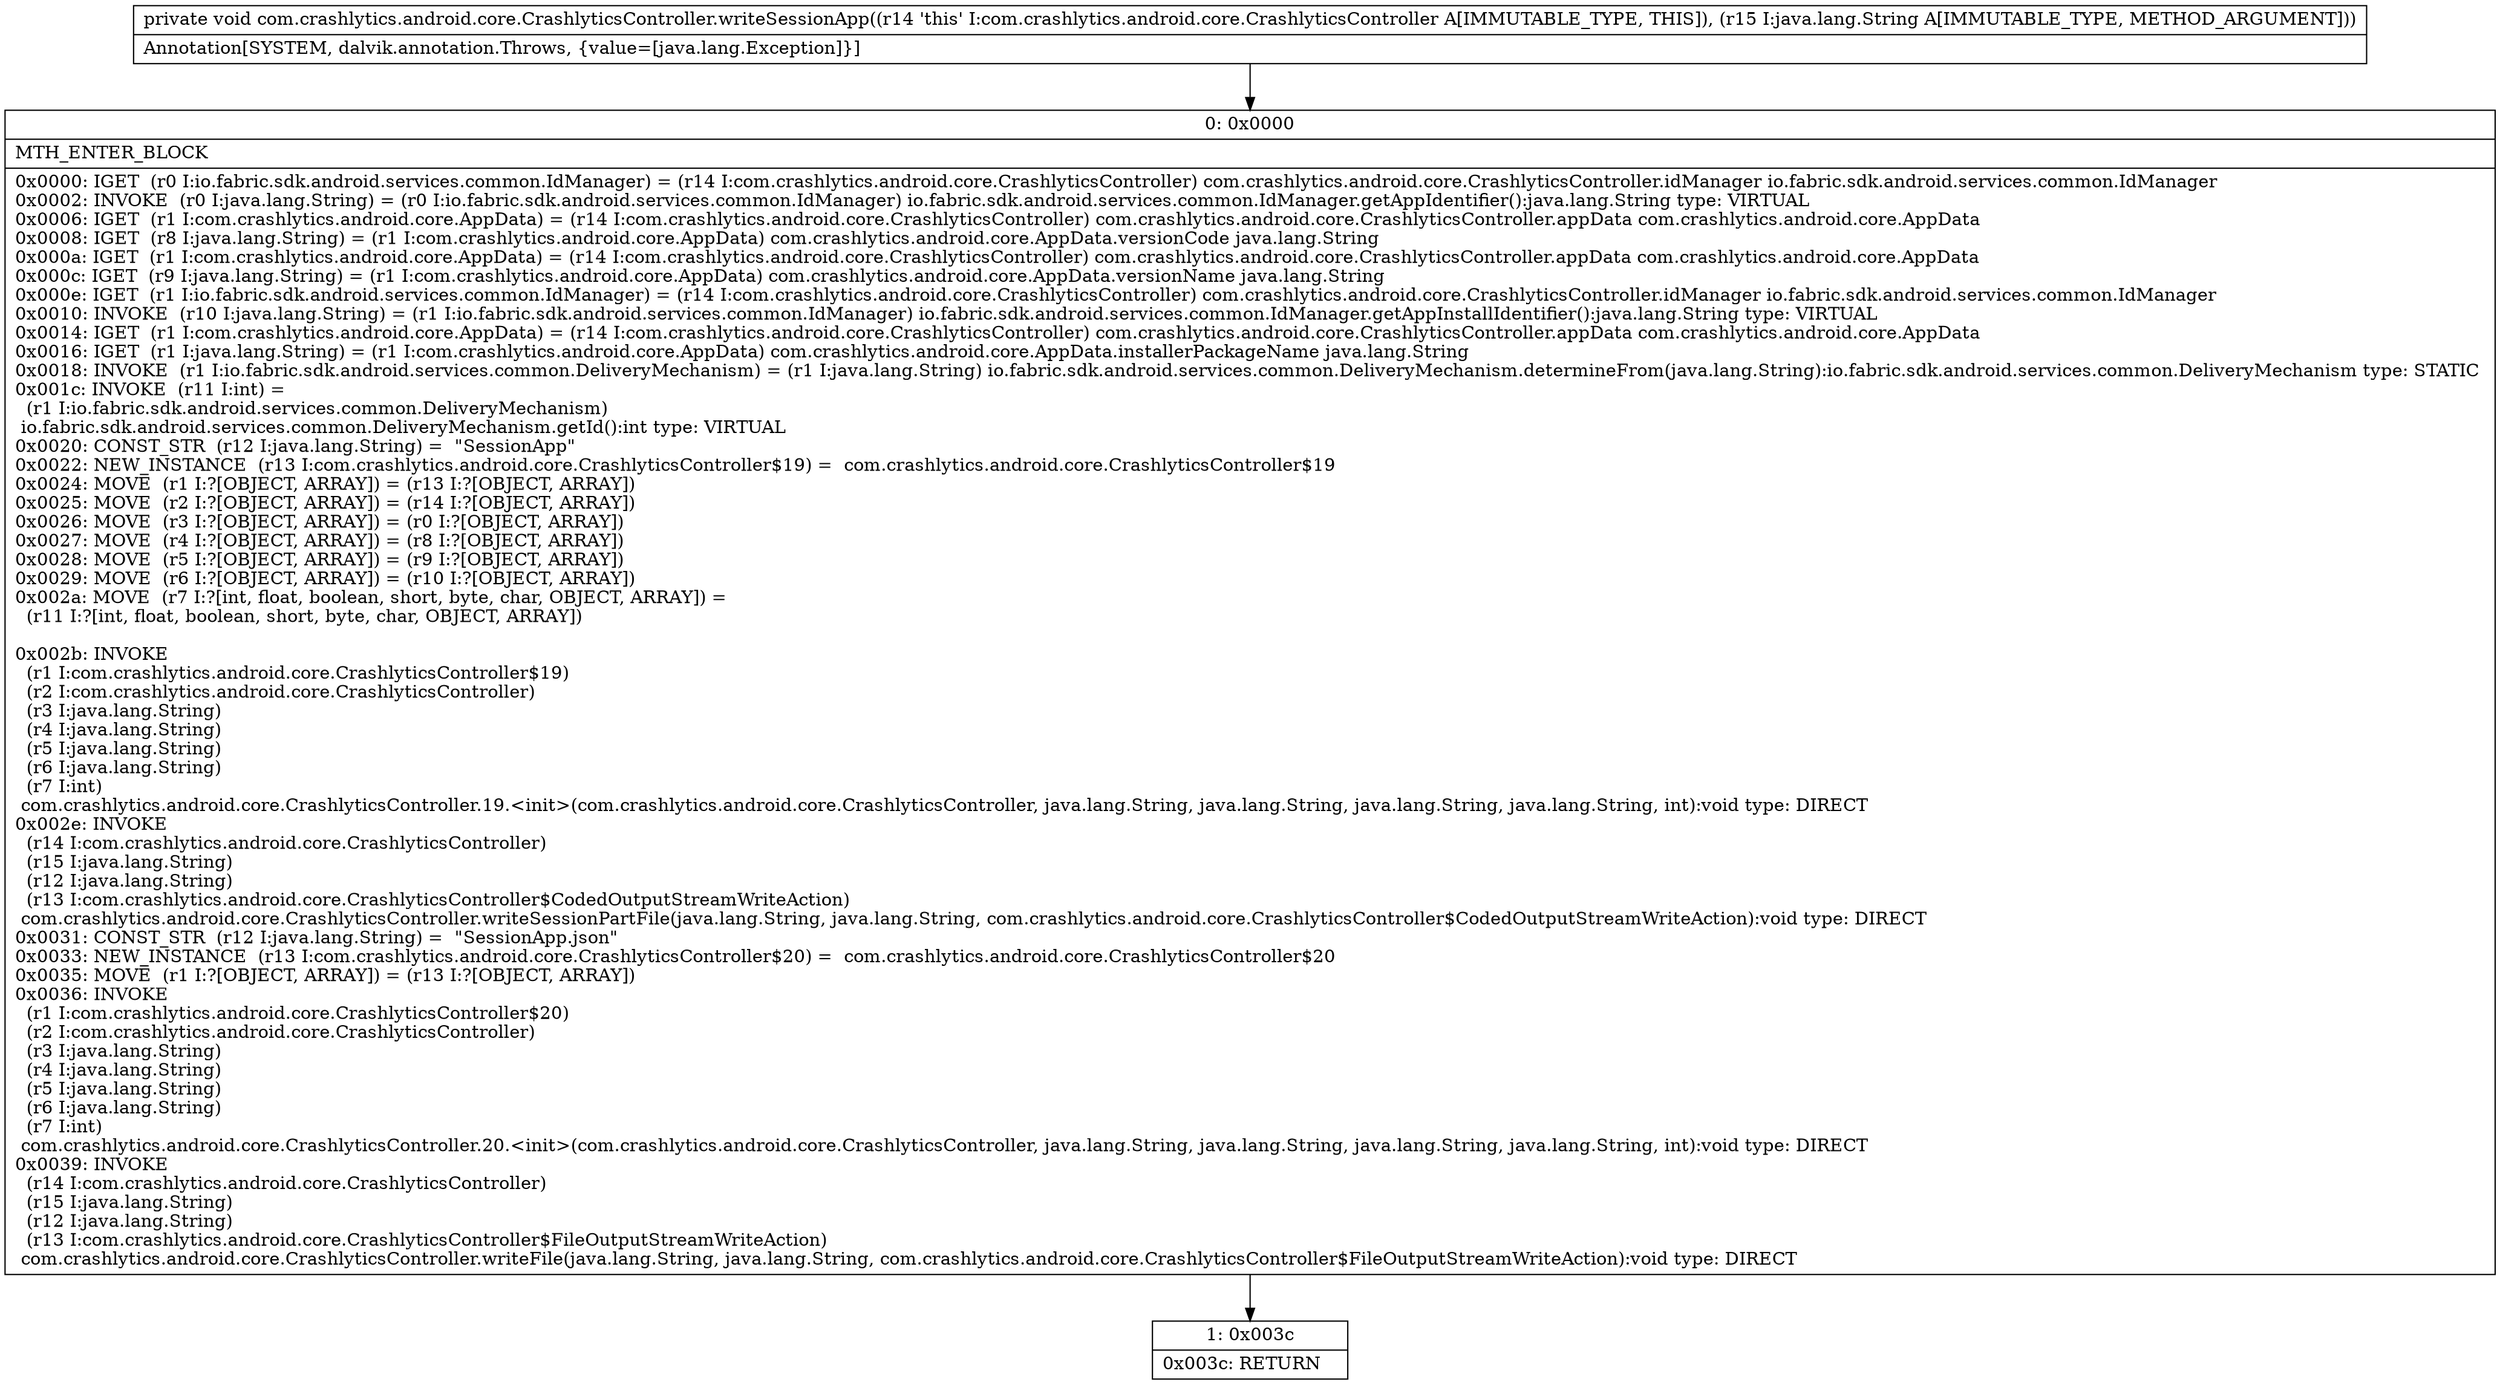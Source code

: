 digraph "CFG forcom.crashlytics.android.core.CrashlyticsController.writeSessionApp(Ljava\/lang\/String;)V" {
Node_0 [shape=record,label="{0\:\ 0x0000|MTH_ENTER_BLOCK\l|0x0000: IGET  (r0 I:io.fabric.sdk.android.services.common.IdManager) = (r14 I:com.crashlytics.android.core.CrashlyticsController) com.crashlytics.android.core.CrashlyticsController.idManager io.fabric.sdk.android.services.common.IdManager \l0x0002: INVOKE  (r0 I:java.lang.String) = (r0 I:io.fabric.sdk.android.services.common.IdManager) io.fabric.sdk.android.services.common.IdManager.getAppIdentifier():java.lang.String type: VIRTUAL \l0x0006: IGET  (r1 I:com.crashlytics.android.core.AppData) = (r14 I:com.crashlytics.android.core.CrashlyticsController) com.crashlytics.android.core.CrashlyticsController.appData com.crashlytics.android.core.AppData \l0x0008: IGET  (r8 I:java.lang.String) = (r1 I:com.crashlytics.android.core.AppData) com.crashlytics.android.core.AppData.versionCode java.lang.String \l0x000a: IGET  (r1 I:com.crashlytics.android.core.AppData) = (r14 I:com.crashlytics.android.core.CrashlyticsController) com.crashlytics.android.core.CrashlyticsController.appData com.crashlytics.android.core.AppData \l0x000c: IGET  (r9 I:java.lang.String) = (r1 I:com.crashlytics.android.core.AppData) com.crashlytics.android.core.AppData.versionName java.lang.String \l0x000e: IGET  (r1 I:io.fabric.sdk.android.services.common.IdManager) = (r14 I:com.crashlytics.android.core.CrashlyticsController) com.crashlytics.android.core.CrashlyticsController.idManager io.fabric.sdk.android.services.common.IdManager \l0x0010: INVOKE  (r10 I:java.lang.String) = (r1 I:io.fabric.sdk.android.services.common.IdManager) io.fabric.sdk.android.services.common.IdManager.getAppInstallIdentifier():java.lang.String type: VIRTUAL \l0x0014: IGET  (r1 I:com.crashlytics.android.core.AppData) = (r14 I:com.crashlytics.android.core.CrashlyticsController) com.crashlytics.android.core.CrashlyticsController.appData com.crashlytics.android.core.AppData \l0x0016: IGET  (r1 I:java.lang.String) = (r1 I:com.crashlytics.android.core.AppData) com.crashlytics.android.core.AppData.installerPackageName java.lang.String \l0x0018: INVOKE  (r1 I:io.fabric.sdk.android.services.common.DeliveryMechanism) = (r1 I:java.lang.String) io.fabric.sdk.android.services.common.DeliveryMechanism.determineFrom(java.lang.String):io.fabric.sdk.android.services.common.DeliveryMechanism type: STATIC \l0x001c: INVOKE  (r11 I:int) = \l  (r1 I:io.fabric.sdk.android.services.common.DeliveryMechanism)\l io.fabric.sdk.android.services.common.DeliveryMechanism.getId():int type: VIRTUAL \l0x0020: CONST_STR  (r12 I:java.lang.String) =  \"SessionApp\" \l0x0022: NEW_INSTANCE  (r13 I:com.crashlytics.android.core.CrashlyticsController$19) =  com.crashlytics.android.core.CrashlyticsController$19 \l0x0024: MOVE  (r1 I:?[OBJECT, ARRAY]) = (r13 I:?[OBJECT, ARRAY]) \l0x0025: MOVE  (r2 I:?[OBJECT, ARRAY]) = (r14 I:?[OBJECT, ARRAY]) \l0x0026: MOVE  (r3 I:?[OBJECT, ARRAY]) = (r0 I:?[OBJECT, ARRAY]) \l0x0027: MOVE  (r4 I:?[OBJECT, ARRAY]) = (r8 I:?[OBJECT, ARRAY]) \l0x0028: MOVE  (r5 I:?[OBJECT, ARRAY]) = (r9 I:?[OBJECT, ARRAY]) \l0x0029: MOVE  (r6 I:?[OBJECT, ARRAY]) = (r10 I:?[OBJECT, ARRAY]) \l0x002a: MOVE  (r7 I:?[int, float, boolean, short, byte, char, OBJECT, ARRAY]) = \l  (r11 I:?[int, float, boolean, short, byte, char, OBJECT, ARRAY])\l \l0x002b: INVOKE  \l  (r1 I:com.crashlytics.android.core.CrashlyticsController$19)\l  (r2 I:com.crashlytics.android.core.CrashlyticsController)\l  (r3 I:java.lang.String)\l  (r4 I:java.lang.String)\l  (r5 I:java.lang.String)\l  (r6 I:java.lang.String)\l  (r7 I:int)\l com.crashlytics.android.core.CrashlyticsController.19.\<init\>(com.crashlytics.android.core.CrashlyticsController, java.lang.String, java.lang.String, java.lang.String, java.lang.String, int):void type: DIRECT \l0x002e: INVOKE  \l  (r14 I:com.crashlytics.android.core.CrashlyticsController)\l  (r15 I:java.lang.String)\l  (r12 I:java.lang.String)\l  (r13 I:com.crashlytics.android.core.CrashlyticsController$CodedOutputStreamWriteAction)\l com.crashlytics.android.core.CrashlyticsController.writeSessionPartFile(java.lang.String, java.lang.String, com.crashlytics.android.core.CrashlyticsController$CodedOutputStreamWriteAction):void type: DIRECT \l0x0031: CONST_STR  (r12 I:java.lang.String) =  \"SessionApp.json\" \l0x0033: NEW_INSTANCE  (r13 I:com.crashlytics.android.core.CrashlyticsController$20) =  com.crashlytics.android.core.CrashlyticsController$20 \l0x0035: MOVE  (r1 I:?[OBJECT, ARRAY]) = (r13 I:?[OBJECT, ARRAY]) \l0x0036: INVOKE  \l  (r1 I:com.crashlytics.android.core.CrashlyticsController$20)\l  (r2 I:com.crashlytics.android.core.CrashlyticsController)\l  (r3 I:java.lang.String)\l  (r4 I:java.lang.String)\l  (r5 I:java.lang.String)\l  (r6 I:java.lang.String)\l  (r7 I:int)\l com.crashlytics.android.core.CrashlyticsController.20.\<init\>(com.crashlytics.android.core.CrashlyticsController, java.lang.String, java.lang.String, java.lang.String, java.lang.String, int):void type: DIRECT \l0x0039: INVOKE  \l  (r14 I:com.crashlytics.android.core.CrashlyticsController)\l  (r15 I:java.lang.String)\l  (r12 I:java.lang.String)\l  (r13 I:com.crashlytics.android.core.CrashlyticsController$FileOutputStreamWriteAction)\l com.crashlytics.android.core.CrashlyticsController.writeFile(java.lang.String, java.lang.String, com.crashlytics.android.core.CrashlyticsController$FileOutputStreamWriteAction):void type: DIRECT \l}"];
Node_1 [shape=record,label="{1\:\ 0x003c|0x003c: RETURN   \l}"];
MethodNode[shape=record,label="{private void com.crashlytics.android.core.CrashlyticsController.writeSessionApp((r14 'this' I:com.crashlytics.android.core.CrashlyticsController A[IMMUTABLE_TYPE, THIS]), (r15 I:java.lang.String A[IMMUTABLE_TYPE, METHOD_ARGUMENT]))  | Annotation[SYSTEM, dalvik.annotation.Throws, \{value=[java.lang.Exception]\}]\l}"];
MethodNode -> Node_0;
Node_0 -> Node_1;
}

